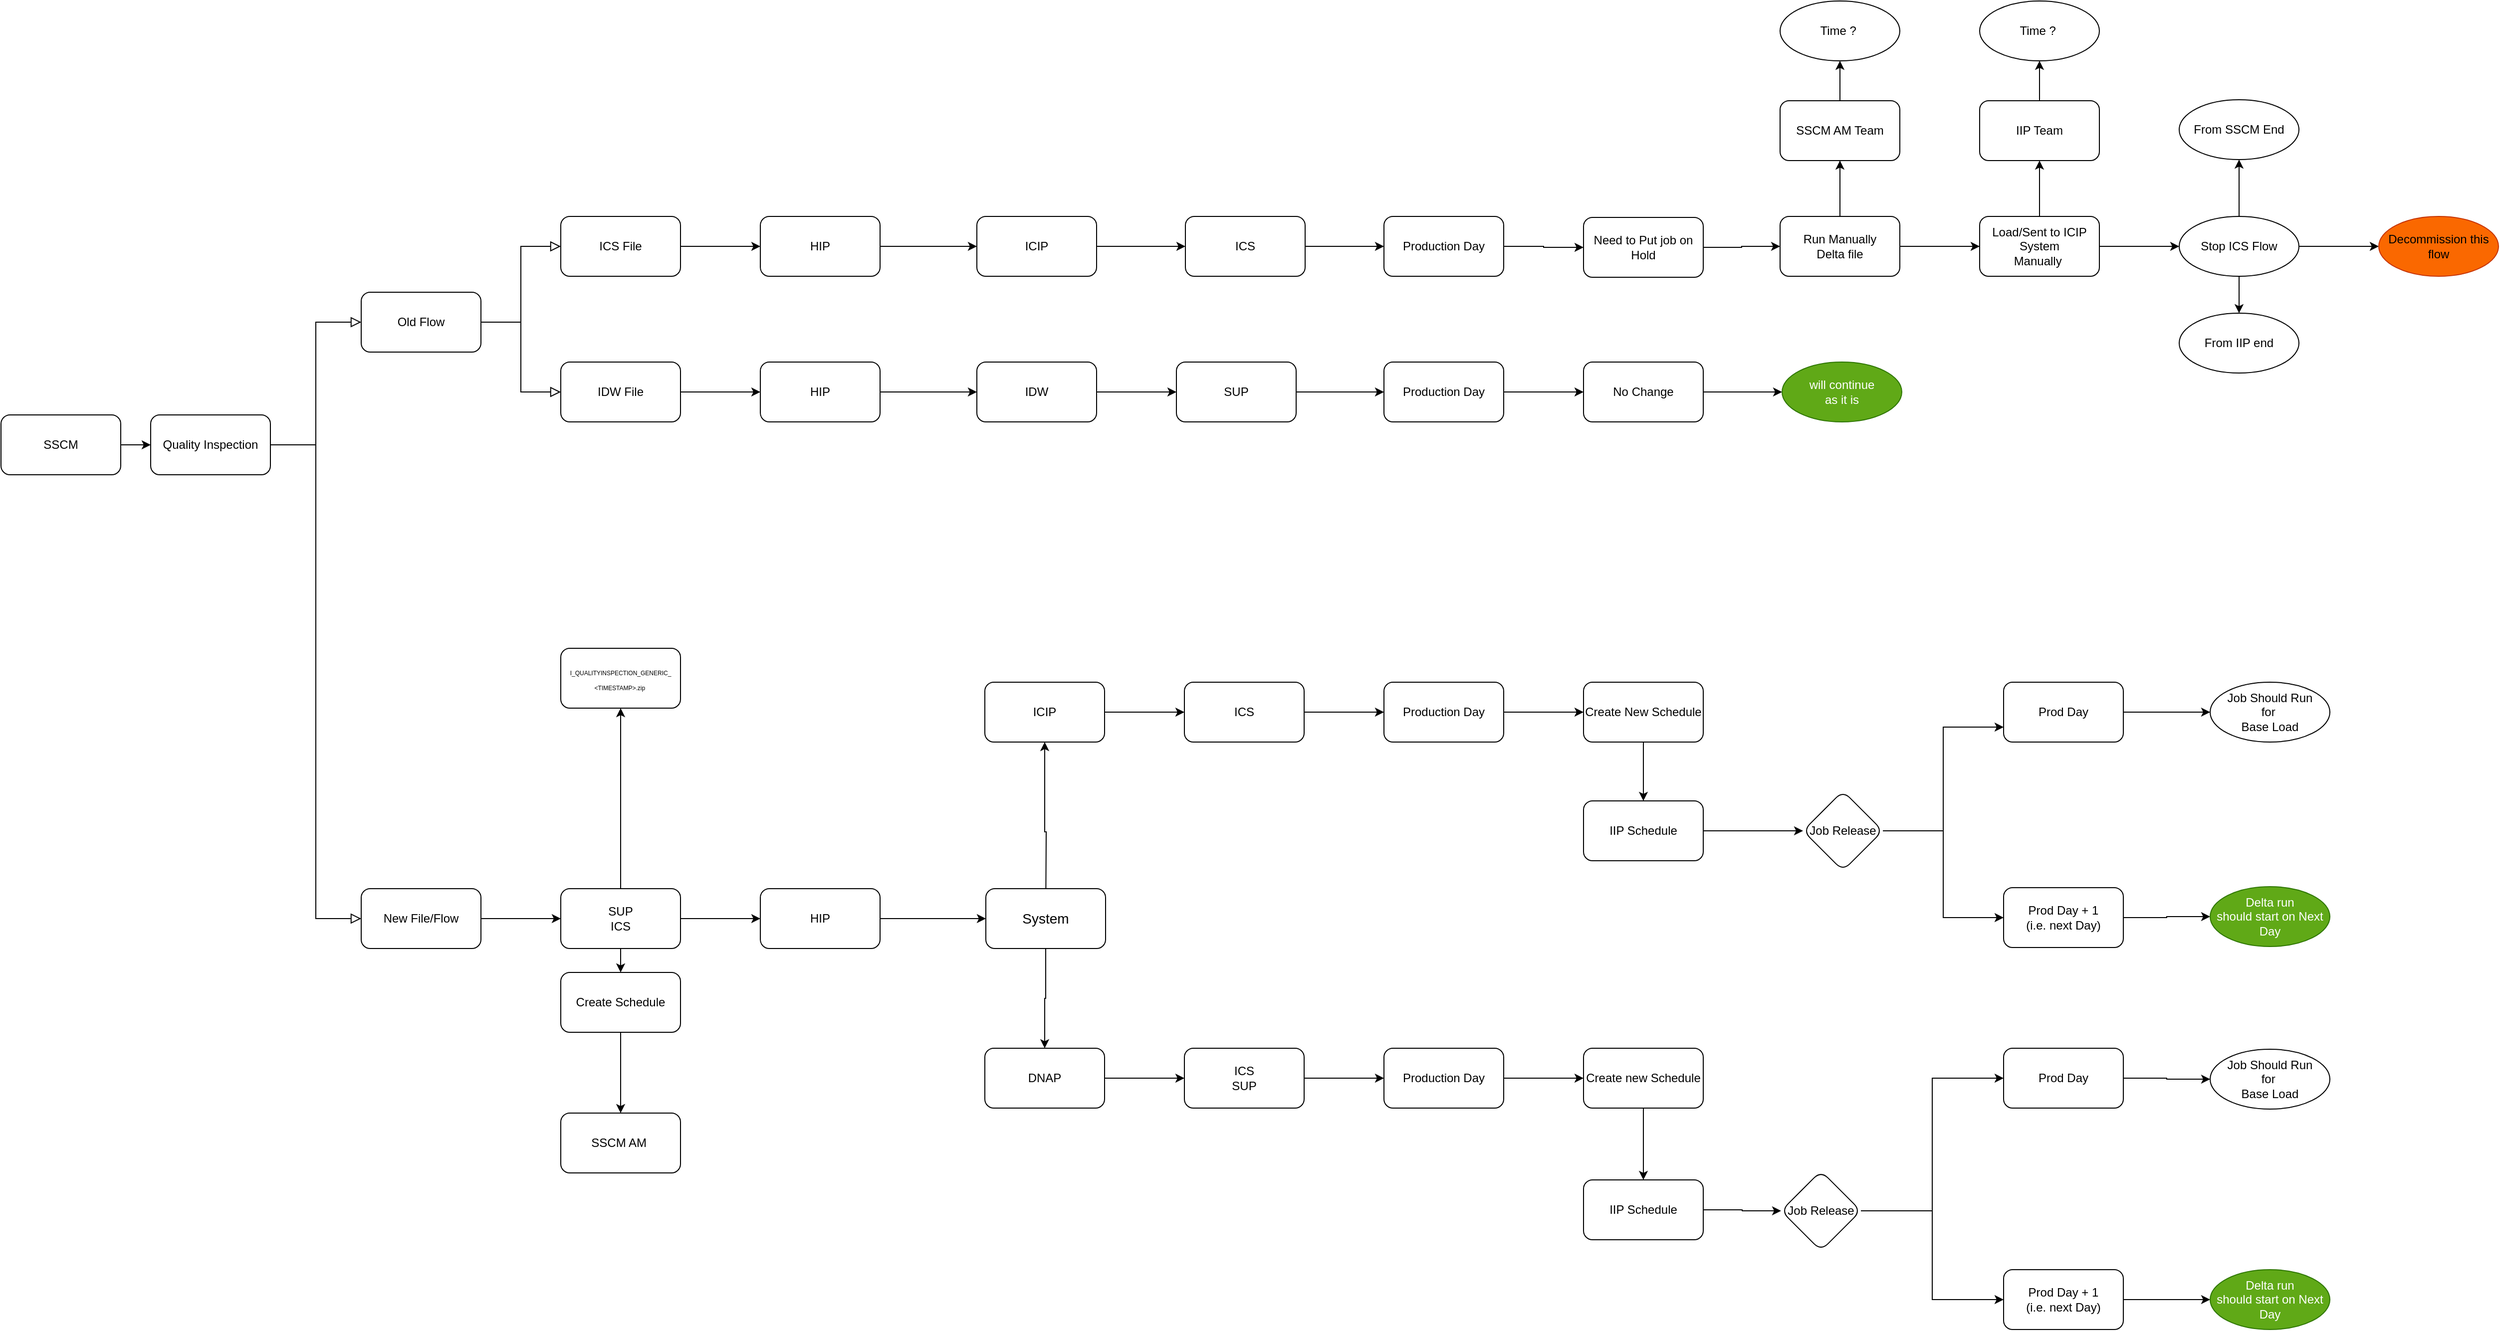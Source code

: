 <mxfile version="20.2.7" type="github">
  <diagram id="C5RBs43oDa-KdzZeNtuy" name="Quality_inspection">
    <mxGraphModel dx="1738" dy="1040" grid="1" gridSize="10" guides="1" tooltips="1" connect="1" arrows="1" fold="1" page="1" pageScale="1" pageWidth="3300" pageHeight="4681" math="0" shadow="0">
      <root>
        <mxCell id="WIyWlLk6GJQsqaUBKTNV-0" />
        <mxCell id="WIyWlLk6GJQsqaUBKTNV-1" parent="WIyWlLk6GJQsqaUBKTNV-0" />
        <mxCell id="WIyWlLk6GJQsqaUBKTNV-2" value="" style="rounded=0;html=1;jettySize=auto;orthogonalLoop=1;fontSize=11;endArrow=block;endFill=0;endSize=8;strokeWidth=1;shadow=0;labelBackgroundColor=none;edgeStyle=orthogonalEdgeStyle;entryX=0;entryY=0.5;entryDx=0;entryDy=0;exitX=1;exitY=0.5;exitDx=0;exitDy=0;" parent="WIyWlLk6GJQsqaUBKTNV-1" source="Ds7rXdiiASAdY5Jr4DOG-14" target="Ds7rXdiiASAdY5Jr4DOG-3" edge="1">
          <mxGeometry relative="1" as="geometry">
            <mxPoint x="586" y="447" as="sourcePoint" />
            <mxPoint x="626" y="372" as="targetPoint" />
          </mxGeometry>
        </mxCell>
        <mxCell id="WIyWlLk6GJQsqaUBKTNV-3" value="SSCM" style="rounded=1;whiteSpace=wrap;html=1;fontSize=12;glass=0;strokeWidth=1;shadow=0;" parent="WIyWlLk6GJQsqaUBKTNV-1" vertex="1">
          <mxGeometry x="286" y="525" width="120" height="60" as="geometry" />
        </mxCell>
        <mxCell id="Ds7rXdiiASAdY5Jr4DOG-0" value="" style="rounded=0;html=1;jettySize=auto;orthogonalLoop=1;fontSize=11;endArrow=block;endFill=0;endSize=8;strokeWidth=1;shadow=0;labelBackgroundColor=none;edgeStyle=orthogonalEdgeStyle;entryX=0;entryY=0.5;entryDx=0;entryDy=0;exitX=1;exitY=0.5;exitDx=0;exitDy=0;" parent="WIyWlLk6GJQsqaUBKTNV-1" source="Ds7rXdiiASAdY5Jr4DOG-8" target="Ds7rXdiiASAdY5Jr4DOG-14" edge="1">
          <mxGeometry relative="1" as="geometry">
            <mxPoint x="586" y="500" as="sourcePoint" />
            <mxPoint x="626" y="570" as="targetPoint" />
          </mxGeometry>
        </mxCell>
        <mxCell id="Ds7rXdiiASAdY5Jr4DOG-11" style="edgeStyle=orthogonalEdgeStyle;rounded=0;orthogonalLoop=1;jettySize=auto;html=1;exitX=1;exitY=0.5;exitDx=0;exitDy=0;entryX=0;entryY=0.5;entryDx=0;entryDy=0;" parent="WIyWlLk6GJQsqaUBKTNV-1" source="Ds7rXdiiASAdY5Jr4DOG-125" target="Ds7rXdiiASAdY5Jr4DOG-19" edge="1">
          <mxGeometry relative="1" as="geometry">
            <mxPoint x="1251" y="502" as="targetPoint" />
          </mxGeometry>
        </mxCell>
        <mxCell id="Ds7rXdiiASAdY5Jr4DOG-126" value="" style="edgeStyle=orthogonalEdgeStyle;rounded=0;orthogonalLoop=1;jettySize=auto;html=1;fontSize=6;" parent="WIyWlLk6GJQsqaUBKTNV-1" source="Ds7rXdiiASAdY5Jr4DOG-1" target="Ds7rXdiiASAdY5Jr4DOG-125" edge="1">
          <mxGeometry relative="1" as="geometry" />
        </mxCell>
        <mxCell id="Ds7rXdiiASAdY5Jr4DOG-1" value="IDW File" style="rounded=1;whiteSpace=wrap;html=1;" parent="WIyWlLk6GJQsqaUBKTNV-1" vertex="1">
          <mxGeometry x="847" y="472" width="120" height="60" as="geometry" />
        </mxCell>
        <mxCell id="Ds7rXdiiASAdY5Jr4DOG-124" value="" style="edgeStyle=orthogonalEdgeStyle;rounded=0;orthogonalLoop=1;jettySize=auto;html=1;fontSize=6;" parent="WIyWlLk6GJQsqaUBKTNV-1" source="Ds7rXdiiASAdY5Jr4DOG-3" target="Ds7rXdiiASAdY5Jr4DOG-123" edge="1">
          <mxGeometry relative="1" as="geometry" />
        </mxCell>
        <mxCell id="Ds7rXdiiASAdY5Jr4DOG-3" value="ICS File" style="rounded=1;whiteSpace=wrap;html=1;" parent="WIyWlLk6GJQsqaUBKTNV-1" vertex="1">
          <mxGeometry x="847" y="326" width="120" height="60" as="geometry" />
        </mxCell>
        <mxCell id="Ds7rXdiiASAdY5Jr4DOG-5" value="" style="rounded=0;html=1;jettySize=auto;orthogonalLoop=1;fontSize=11;endArrow=block;endFill=0;endSize=8;strokeWidth=1;shadow=0;labelBackgroundColor=none;edgeStyle=orthogonalEdgeStyle;entryX=0;entryY=0.5;entryDx=0;entryDy=0;exitX=1;exitY=0.5;exitDx=0;exitDy=0;" parent="WIyWlLk6GJQsqaUBKTNV-1" source="Ds7rXdiiASAdY5Jr4DOG-8" target="Ds7rXdiiASAdY5Jr4DOG-6" edge="1">
          <mxGeometry relative="1" as="geometry">
            <mxPoint x="586" y="500" as="sourcePoint" />
            <mxPoint x="634" y="710" as="targetPoint" />
          </mxGeometry>
        </mxCell>
        <mxCell id="Ds7rXdiiASAdY5Jr4DOG-57" value="" style="edgeStyle=orthogonalEdgeStyle;rounded=0;orthogonalLoop=1;jettySize=auto;html=1;exitX=0.5;exitY=0;exitDx=0;exitDy=0;" parent="WIyWlLk6GJQsqaUBKTNV-1" source="Ds7rXdiiASAdY5Jr4DOG-58" target="Ds7rXdiiASAdY5Jr4DOG-56" edge="1">
          <mxGeometry relative="1" as="geometry" />
        </mxCell>
        <mxCell id="Ds7rXdiiASAdY5Jr4DOG-59" value="" style="edgeStyle=orthogonalEdgeStyle;rounded=0;orthogonalLoop=1;jettySize=auto;html=1;fontSize=6;" parent="WIyWlLk6GJQsqaUBKTNV-1" source="Ds7rXdiiASAdY5Jr4DOG-6" target="Ds7rXdiiASAdY5Jr4DOG-58" edge="1">
          <mxGeometry relative="1" as="geometry" />
        </mxCell>
        <mxCell id="Ds7rXdiiASAdY5Jr4DOG-6" value="New File/Flow" style="rounded=1;whiteSpace=wrap;html=1;" parent="WIyWlLk6GJQsqaUBKTNV-1" vertex="1">
          <mxGeometry x="647" y="1000" width="120" height="60" as="geometry" />
        </mxCell>
        <mxCell id="Ds7rXdiiASAdY5Jr4DOG-8" value="Quality Inspection" style="rounded=1;whiteSpace=wrap;html=1;fontSize=12;glass=0;strokeWidth=1;shadow=0;" parent="WIyWlLk6GJQsqaUBKTNV-1" vertex="1">
          <mxGeometry x="436" y="525" width="120" height="60" as="geometry" />
        </mxCell>
        <mxCell id="Ds7rXdiiASAdY5Jr4DOG-12" value="" style="endArrow=classic;html=1;rounded=0;exitX=1;exitY=0.5;exitDx=0;exitDy=0;entryX=0;entryY=0.5;entryDx=0;entryDy=0;" parent="WIyWlLk6GJQsqaUBKTNV-1" source="Ds7rXdiiASAdY5Jr4DOG-123" target="Ds7rXdiiASAdY5Jr4DOG-16" edge="1">
          <mxGeometry width="50" height="50" relative="1" as="geometry">
            <mxPoint x="1194" y="450" as="sourcePoint" />
            <mxPoint x="1254" y="356" as="targetPoint" />
          </mxGeometry>
        </mxCell>
        <mxCell id="Ds7rXdiiASAdY5Jr4DOG-13" value="" style="endArrow=classic;html=1;rounded=0;exitX=1;exitY=0.5;exitDx=0;exitDy=0;entryX=0;entryY=0.5;entryDx=0;entryDy=0;" parent="WIyWlLk6GJQsqaUBKTNV-1" source="WIyWlLk6GJQsqaUBKTNV-3" target="Ds7rXdiiASAdY5Jr4DOG-8" edge="1">
          <mxGeometry width="50" height="50" relative="1" as="geometry">
            <mxPoint x="406" y="579" as="sourcePoint" />
            <mxPoint x="836" y="453" as="targetPoint" />
          </mxGeometry>
        </mxCell>
        <mxCell id="Ds7rXdiiASAdY5Jr4DOG-14" value="Old Flow" style="rounded=1;whiteSpace=wrap;html=1;" parent="WIyWlLk6GJQsqaUBKTNV-1" vertex="1">
          <mxGeometry x="647" y="402" width="120" height="60" as="geometry" />
        </mxCell>
        <mxCell id="Ds7rXdiiASAdY5Jr4DOG-15" value="" style="rounded=0;html=1;jettySize=auto;orthogonalLoop=1;fontSize=11;endArrow=block;endFill=0;endSize=8;strokeWidth=1;shadow=0;labelBackgroundColor=none;edgeStyle=orthogonalEdgeStyle;entryX=0;entryY=0.5;entryDx=0;entryDy=0;exitX=1;exitY=0.5;exitDx=0;exitDy=0;" parent="WIyWlLk6GJQsqaUBKTNV-1" source="Ds7rXdiiASAdY5Jr4DOG-14" target="Ds7rXdiiASAdY5Jr4DOG-1" edge="1">
          <mxGeometry relative="1" as="geometry">
            <mxPoint x="746" y="442" as="sourcePoint" />
            <mxPoint x="827" y="392" as="targetPoint" />
          </mxGeometry>
        </mxCell>
        <mxCell id="Ds7rXdiiASAdY5Jr4DOG-23" style="edgeStyle=orthogonalEdgeStyle;rounded=0;orthogonalLoop=1;jettySize=auto;html=1;exitX=1;exitY=0.5;exitDx=0;exitDy=0;entryX=0;entryY=0.5;entryDx=0;entryDy=0;" parent="WIyWlLk6GJQsqaUBKTNV-1" source="Ds7rXdiiASAdY5Jr4DOG-16" target="Ds7rXdiiASAdY5Jr4DOG-20" edge="1">
          <mxGeometry relative="1" as="geometry" />
        </mxCell>
        <mxCell id="Ds7rXdiiASAdY5Jr4DOG-16" value="ICIP" style="rounded=1;whiteSpace=wrap;html=1;" parent="WIyWlLk6GJQsqaUBKTNV-1" vertex="1">
          <mxGeometry x="1264" y="326" width="120" height="60" as="geometry" />
        </mxCell>
        <mxCell id="Ds7rXdiiASAdY5Jr4DOG-49" value="" style="edgeStyle=orthogonalEdgeStyle;rounded=0;orthogonalLoop=1;jettySize=auto;html=1;" parent="WIyWlLk6GJQsqaUBKTNV-1" source="Ds7rXdiiASAdY5Jr4DOG-19" target="Ds7rXdiiASAdY5Jr4DOG-48" edge="1">
          <mxGeometry relative="1" as="geometry" />
        </mxCell>
        <mxCell id="Ds7rXdiiASAdY5Jr4DOG-19" value="IDW" style="rounded=1;whiteSpace=wrap;html=1;" parent="WIyWlLk6GJQsqaUBKTNV-1" vertex="1">
          <mxGeometry x="1264" y="472" width="120" height="60" as="geometry" />
        </mxCell>
        <mxCell id="Ds7rXdiiASAdY5Jr4DOG-24" style="edgeStyle=orthogonalEdgeStyle;rounded=0;orthogonalLoop=1;jettySize=auto;html=1;exitX=1;exitY=0.5;exitDx=0;exitDy=0;" parent="WIyWlLk6GJQsqaUBKTNV-1" source="Ds7rXdiiASAdY5Jr4DOG-90" target="Ds7rXdiiASAdY5Jr4DOG-26" edge="1">
          <mxGeometry relative="1" as="geometry">
            <mxPoint x="1672" y="355" as="targetPoint" />
          </mxGeometry>
        </mxCell>
        <mxCell id="Ds7rXdiiASAdY5Jr4DOG-89" value="" style="edgeStyle=orthogonalEdgeStyle;rounded=0;orthogonalLoop=1;jettySize=auto;html=1;fontSize=6;" parent="WIyWlLk6GJQsqaUBKTNV-1" source="Ds7rXdiiASAdY5Jr4DOG-20" target="Ds7rXdiiASAdY5Jr4DOG-88" edge="1">
          <mxGeometry relative="1" as="geometry" />
        </mxCell>
        <mxCell id="Ds7rXdiiASAdY5Jr4DOG-20" value="ICS" style="rounded=1;whiteSpace=wrap;html=1;" parent="WIyWlLk6GJQsqaUBKTNV-1" vertex="1">
          <mxGeometry x="1473" y="326" width="120" height="60" as="geometry" />
        </mxCell>
        <mxCell id="Ds7rXdiiASAdY5Jr4DOG-28" style="edgeStyle=orthogonalEdgeStyle;rounded=0;orthogonalLoop=1;jettySize=auto;html=1;" parent="WIyWlLk6GJQsqaUBKTNV-1" source="Ds7rXdiiASAdY5Jr4DOG-26" edge="1">
          <mxGeometry relative="1" as="geometry">
            <mxPoint x="2129" y="260" as="targetPoint" />
          </mxGeometry>
        </mxCell>
        <mxCell id="Ds7rXdiiASAdY5Jr4DOG-32" value="" style="edgeStyle=orthogonalEdgeStyle;rounded=0;orthogonalLoop=1;jettySize=auto;html=1;" parent="WIyWlLk6GJQsqaUBKTNV-1" source="Ds7rXdiiASAdY5Jr4DOG-26" target="Ds7rXdiiASAdY5Jr4DOG-31" edge="1">
          <mxGeometry relative="1" as="geometry" />
        </mxCell>
        <mxCell id="Ds7rXdiiASAdY5Jr4DOG-34" value="" style="edgeStyle=orthogonalEdgeStyle;rounded=0;orthogonalLoop=1;jettySize=auto;html=1;" parent="WIyWlLk6GJQsqaUBKTNV-1" source="Ds7rXdiiASAdY5Jr4DOG-26" target="Ds7rXdiiASAdY5Jr4DOG-33" edge="1">
          <mxGeometry relative="1" as="geometry" />
        </mxCell>
        <mxCell id="Ds7rXdiiASAdY5Jr4DOG-26" value="Run Manually&lt;br&gt;Delta file" style="rounded=1;whiteSpace=wrap;html=1;" parent="WIyWlLk6GJQsqaUBKTNV-1" vertex="1">
          <mxGeometry x="2069" y="326" width="120" height="60" as="geometry" />
        </mxCell>
        <mxCell id="Ds7rXdiiASAdY5Jr4DOG-27" value="" style="endArrow=classic;html=1;rounded=0;exitX=1;exitY=0.5;exitDx=0;exitDy=0;" parent="WIyWlLk6GJQsqaUBKTNV-1" source="Ds7rXdiiASAdY5Jr4DOG-26" edge="1">
          <mxGeometry width="50" height="50" relative="1" as="geometry">
            <mxPoint x="2208" y="520" as="sourcePoint" />
            <mxPoint x="2288" y="356" as="targetPoint" />
          </mxGeometry>
        </mxCell>
        <mxCell id="Ds7rXdiiASAdY5Jr4DOG-55" value="" style="edgeStyle=orthogonalEdgeStyle;rounded=0;orthogonalLoop=1;jettySize=auto;html=1;" parent="WIyWlLk6GJQsqaUBKTNV-1" source="Ds7rXdiiASAdY5Jr4DOG-31" target="Ds7rXdiiASAdY5Jr4DOG-54" edge="1">
          <mxGeometry relative="1" as="geometry" />
        </mxCell>
        <mxCell id="Ds7rXdiiASAdY5Jr4DOG-31" value="SSCM AM Team" style="whiteSpace=wrap;html=1;rounded=1;" parent="WIyWlLk6GJQsqaUBKTNV-1" vertex="1">
          <mxGeometry x="2069" y="210" width="120" height="60" as="geometry" />
        </mxCell>
        <mxCell id="Ds7rXdiiASAdY5Jr4DOG-38" value="" style="edgeStyle=orthogonalEdgeStyle;rounded=0;orthogonalLoop=1;jettySize=auto;html=1;" parent="WIyWlLk6GJQsqaUBKTNV-1" source="Ds7rXdiiASAdY5Jr4DOG-33" target="Ds7rXdiiASAdY5Jr4DOG-37" edge="1">
          <mxGeometry relative="1" as="geometry" />
        </mxCell>
        <mxCell id="Ds7rXdiiASAdY5Jr4DOG-41" value="" style="edgeStyle=orthogonalEdgeStyle;rounded=0;orthogonalLoop=1;jettySize=auto;html=1;" parent="WIyWlLk6GJQsqaUBKTNV-1" source="Ds7rXdiiASAdY5Jr4DOG-33" target="Ds7rXdiiASAdY5Jr4DOG-40" edge="1">
          <mxGeometry relative="1" as="geometry" />
        </mxCell>
        <mxCell id="Ds7rXdiiASAdY5Jr4DOG-33" value="Load/Sent to ICIP System&lt;br&gt;Manually&amp;nbsp;" style="whiteSpace=wrap;html=1;rounded=1;" parent="WIyWlLk6GJQsqaUBKTNV-1" vertex="1">
          <mxGeometry x="2269" y="326" width="120" height="60" as="geometry" />
        </mxCell>
        <mxCell id="Ds7rXdiiASAdY5Jr4DOG-53" value="" style="edgeStyle=orthogonalEdgeStyle;rounded=0;orthogonalLoop=1;jettySize=auto;html=1;" parent="WIyWlLk6GJQsqaUBKTNV-1" source="Ds7rXdiiASAdY5Jr4DOG-37" target="Ds7rXdiiASAdY5Jr4DOG-52" edge="1">
          <mxGeometry relative="1" as="geometry" />
        </mxCell>
        <mxCell id="Ds7rXdiiASAdY5Jr4DOG-37" value="IIP Team" style="whiteSpace=wrap;html=1;rounded=1;" parent="WIyWlLk6GJQsqaUBKTNV-1" vertex="1">
          <mxGeometry x="2269" y="210" width="120" height="60" as="geometry" />
        </mxCell>
        <mxCell id="Ds7rXdiiASAdY5Jr4DOG-43" value="" style="edgeStyle=orthogonalEdgeStyle;rounded=0;orthogonalLoop=1;jettySize=auto;html=1;" parent="WIyWlLk6GJQsqaUBKTNV-1" source="Ds7rXdiiASAdY5Jr4DOG-40" target="Ds7rXdiiASAdY5Jr4DOG-42" edge="1">
          <mxGeometry relative="1" as="geometry" />
        </mxCell>
        <mxCell id="Ds7rXdiiASAdY5Jr4DOG-45" value="" style="edgeStyle=orthogonalEdgeStyle;rounded=0;orthogonalLoop=1;jettySize=auto;html=1;" parent="WIyWlLk6GJQsqaUBKTNV-1" source="Ds7rXdiiASAdY5Jr4DOG-40" target="Ds7rXdiiASAdY5Jr4DOG-44" edge="1">
          <mxGeometry relative="1" as="geometry" />
        </mxCell>
        <mxCell id="Ds7rXdiiASAdY5Jr4DOG-47" value="" style="edgeStyle=orthogonalEdgeStyle;rounded=0;orthogonalLoop=1;jettySize=auto;html=1;" parent="WIyWlLk6GJQsqaUBKTNV-1" source="Ds7rXdiiASAdY5Jr4DOG-40" target="Ds7rXdiiASAdY5Jr4DOG-46" edge="1">
          <mxGeometry relative="1" as="geometry" />
        </mxCell>
        <mxCell id="Ds7rXdiiASAdY5Jr4DOG-40" value="Stop ICS Flow" style="ellipse;whiteSpace=wrap;html=1;rounded=1;" parent="WIyWlLk6GJQsqaUBKTNV-1" vertex="1">
          <mxGeometry x="2469" y="326" width="120" height="60" as="geometry" />
        </mxCell>
        <mxCell id="Ds7rXdiiASAdY5Jr4DOG-42" value="From IIP end" style="ellipse;whiteSpace=wrap;html=1;rounded=1;" parent="WIyWlLk6GJQsqaUBKTNV-1" vertex="1">
          <mxGeometry x="2469" y="423" width="120" height="60" as="geometry" />
        </mxCell>
        <mxCell id="Ds7rXdiiASAdY5Jr4DOG-44" value="From SSCM End" style="ellipse;whiteSpace=wrap;html=1;rounded=1;" parent="WIyWlLk6GJQsqaUBKTNV-1" vertex="1">
          <mxGeometry x="2469" y="209" width="120" height="60" as="geometry" />
        </mxCell>
        <mxCell id="Ds7rXdiiASAdY5Jr4DOG-46" value="Decommission this flow" style="ellipse;whiteSpace=wrap;html=1;rounded=1;fillColor=#fa6800;fontColor=#000000;strokeColor=#C73500;" parent="WIyWlLk6GJQsqaUBKTNV-1" vertex="1">
          <mxGeometry x="2669" y="326" width="120" height="60" as="geometry" />
        </mxCell>
        <mxCell id="Ds7rXdiiASAdY5Jr4DOG-51" value="" style="edgeStyle=orthogonalEdgeStyle;rounded=0;orthogonalLoop=1;jettySize=auto;html=1;exitX=1;exitY=0.5;exitDx=0;exitDy=0;" parent="WIyWlLk6GJQsqaUBKTNV-1" source="Ds7rXdiiASAdY5Jr4DOG-96" target="Ds7rXdiiASAdY5Jr4DOG-50" edge="1">
          <mxGeometry relative="1" as="geometry" />
        </mxCell>
        <mxCell id="Ds7rXdiiASAdY5Jr4DOG-95" value="" style="edgeStyle=orthogonalEdgeStyle;rounded=0;orthogonalLoop=1;jettySize=auto;html=1;fontSize=6;" parent="WIyWlLk6GJQsqaUBKTNV-1" source="Ds7rXdiiASAdY5Jr4DOG-48" target="Ds7rXdiiASAdY5Jr4DOG-94" edge="1">
          <mxGeometry relative="1" as="geometry" />
        </mxCell>
        <mxCell id="Ds7rXdiiASAdY5Jr4DOG-48" value="SUP" style="whiteSpace=wrap;html=1;rounded=1;" parent="WIyWlLk6GJQsqaUBKTNV-1" vertex="1">
          <mxGeometry x="1464" y="472" width="120" height="60" as="geometry" />
        </mxCell>
        <mxCell id="Ds7rXdiiASAdY5Jr4DOG-50" value="will continue &lt;br&gt;as it is" style="ellipse;whiteSpace=wrap;html=1;rounded=1;fillColor=#60a917;fontColor=#ffffff;strokeColor=#2D7600;" parent="WIyWlLk6GJQsqaUBKTNV-1" vertex="1">
          <mxGeometry x="2071" y="472" width="120" height="60" as="geometry" />
        </mxCell>
        <mxCell id="Ds7rXdiiASAdY5Jr4DOG-52" value="Time ?&amp;nbsp;" style="ellipse;whiteSpace=wrap;html=1;rounded=1;" parent="WIyWlLk6GJQsqaUBKTNV-1" vertex="1">
          <mxGeometry x="2269" y="110" width="120" height="60" as="geometry" />
        </mxCell>
        <mxCell id="Ds7rXdiiASAdY5Jr4DOG-54" value="Time ?&amp;nbsp;" style="ellipse;whiteSpace=wrap;html=1;rounded=1;" parent="WIyWlLk6GJQsqaUBKTNV-1" vertex="1">
          <mxGeometry x="2069" y="110" width="120" height="60" as="geometry" />
        </mxCell>
        <mxCell id="Ds7rXdiiASAdY5Jr4DOG-56" value="&lt;span&gt;&lt;font style=&quot;font-size: 6px;&quot;&gt;I_QUALITYINSPECTION_GENERIC_&lt;br&gt;&amp;lt;TIMESTAMP&amp;gt;.zip&amp;nbsp;&lt;/font&gt;&lt;/span&gt;" style="whiteSpace=wrap;html=1;rounded=1;" parent="WIyWlLk6GJQsqaUBKTNV-1" vertex="1">
          <mxGeometry x="847" y="759" width="120" height="60" as="geometry" />
        </mxCell>
        <mxCell id="Ds7rXdiiASAdY5Jr4DOG-63" value="" style="edgeStyle=orthogonalEdgeStyle;rounded=0;orthogonalLoop=1;jettySize=auto;html=1;fontSize=6;exitX=1;exitY=0.5;exitDx=0;exitDy=0;entryX=0;entryY=0.5;entryDx=0;entryDy=0;" parent="WIyWlLk6GJQsqaUBKTNV-1" source="Ds7rXdiiASAdY5Jr4DOG-127" target="Ds7rXdiiASAdY5Jr4DOG-129" edge="1">
          <mxGeometry relative="1" as="geometry">
            <mxPoint x="1293.067" y="1031.067" as="targetPoint" />
          </mxGeometry>
        </mxCell>
        <mxCell id="Ds7rXdiiASAdY5Jr4DOG-128" value="" style="edgeStyle=orthogonalEdgeStyle;rounded=0;orthogonalLoop=1;jettySize=auto;html=1;fontSize=6;" parent="WIyWlLk6GJQsqaUBKTNV-1" source="Ds7rXdiiASAdY5Jr4DOG-58" target="Ds7rXdiiASAdY5Jr4DOG-127" edge="1">
          <mxGeometry relative="1" as="geometry" />
        </mxCell>
        <mxCell id="CM296S6hJZvwlvlU79p7-1" value="" style="edgeStyle=orthogonalEdgeStyle;rounded=0;orthogonalLoop=1;jettySize=auto;html=1;" edge="1" parent="WIyWlLk6GJQsqaUBKTNV-1" source="Ds7rXdiiASAdY5Jr4DOG-58" target="CM296S6hJZvwlvlU79p7-0">
          <mxGeometry relative="1" as="geometry" />
        </mxCell>
        <mxCell id="Ds7rXdiiASAdY5Jr4DOG-58" value="SUP&lt;br&gt;ICS" style="whiteSpace=wrap;html=1;rounded=1;" parent="WIyWlLk6GJQsqaUBKTNV-1" vertex="1">
          <mxGeometry x="847" y="1000" width="120" height="60" as="geometry" />
        </mxCell>
        <mxCell id="Ds7rXdiiASAdY5Jr4DOG-65" value="" style="edgeStyle=orthogonalEdgeStyle;rounded=0;orthogonalLoop=1;jettySize=auto;html=1;fontSize=6;exitX=0.5;exitY=0;exitDx=0;exitDy=0;" parent="WIyWlLk6GJQsqaUBKTNV-1" target="Ds7rXdiiASAdY5Jr4DOG-64" edge="1">
          <mxGeometry relative="1" as="geometry">
            <mxPoint x="1333" y="1033" as="sourcePoint" />
          </mxGeometry>
        </mxCell>
        <mxCell id="Ds7rXdiiASAdY5Jr4DOG-67" value="" style="edgeStyle=orthogonalEdgeStyle;rounded=0;orthogonalLoop=1;jettySize=auto;html=1;fontSize=6;exitX=0.5;exitY=1;exitDx=0;exitDy=0;" parent="WIyWlLk6GJQsqaUBKTNV-1" source="Ds7rXdiiASAdY5Jr4DOG-129" target="Ds7rXdiiASAdY5Jr4DOG-66" edge="1">
          <mxGeometry relative="1" as="geometry">
            <mxPoint x="1333.067" y="1070.933" as="sourcePoint" />
          </mxGeometry>
        </mxCell>
        <mxCell id="Ds7rXdiiASAdY5Jr4DOG-71" value="" style="edgeStyle=orthogonalEdgeStyle;rounded=0;orthogonalLoop=1;jettySize=auto;html=1;fontSize=6;" parent="WIyWlLk6GJQsqaUBKTNV-1" source="Ds7rXdiiASAdY5Jr4DOG-64" target="Ds7rXdiiASAdY5Jr4DOG-70" edge="1">
          <mxGeometry relative="1" as="geometry" />
        </mxCell>
        <mxCell id="Ds7rXdiiASAdY5Jr4DOG-64" value="ICIP" style="whiteSpace=wrap;html=1;rounded=1;" parent="WIyWlLk6GJQsqaUBKTNV-1" vertex="1">
          <mxGeometry x="1272" y="793" width="120" height="60" as="geometry" />
        </mxCell>
        <mxCell id="Ds7rXdiiASAdY5Jr4DOG-69" value="" style="edgeStyle=orthogonalEdgeStyle;rounded=0;orthogonalLoop=1;jettySize=auto;html=1;fontSize=6;" parent="WIyWlLk6GJQsqaUBKTNV-1" source="Ds7rXdiiASAdY5Jr4DOG-66" target="Ds7rXdiiASAdY5Jr4DOG-68" edge="1">
          <mxGeometry relative="1" as="geometry" />
        </mxCell>
        <mxCell id="Ds7rXdiiASAdY5Jr4DOG-66" value="DNAP" style="whiteSpace=wrap;html=1;rounded=1;" parent="WIyWlLk6GJQsqaUBKTNV-1" vertex="1">
          <mxGeometry x="1272" y="1160" width="120" height="60" as="geometry" />
        </mxCell>
        <mxCell id="Ds7rXdiiASAdY5Jr4DOG-73" value="" style="edgeStyle=orthogonalEdgeStyle;rounded=0;orthogonalLoop=1;jettySize=auto;html=1;fontSize=6;" parent="WIyWlLk6GJQsqaUBKTNV-1" source="Ds7rXdiiASAdY5Jr4DOG-68" target="Ds7rXdiiASAdY5Jr4DOG-72" edge="1">
          <mxGeometry relative="1" as="geometry" />
        </mxCell>
        <mxCell id="Ds7rXdiiASAdY5Jr4DOG-68" value="ICS&lt;br&gt;SUP" style="whiteSpace=wrap;html=1;rounded=1;" parent="WIyWlLk6GJQsqaUBKTNV-1" vertex="1">
          <mxGeometry x="1472" y="1160" width="120" height="60" as="geometry" />
        </mxCell>
        <mxCell id="Ds7rXdiiASAdY5Jr4DOG-75" value="" style="edgeStyle=orthogonalEdgeStyle;rounded=0;orthogonalLoop=1;jettySize=auto;html=1;fontSize=6;" parent="WIyWlLk6GJQsqaUBKTNV-1" source="Ds7rXdiiASAdY5Jr4DOG-70" target="Ds7rXdiiASAdY5Jr4DOG-74" edge="1">
          <mxGeometry relative="1" as="geometry" />
        </mxCell>
        <mxCell id="Ds7rXdiiASAdY5Jr4DOG-70" value="ICS" style="whiteSpace=wrap;html=1;rounded=1;" parent="WIyWlLk6GJQsqaUBKTNV-1" vertex="1">
          <mxGeometry x="1472" y="793" width="120" height="60" as="geometry" />
        </mxCell>
        <mxCell id="CM296S6hJZvwlvlU79p7-7" value="" style="edgeStyle=orthogonalEdgeStyle;rounded=0;orthogonalLoop=1;jettySize=auto;html=1;" edge="1" parent="WIyWlLk6GJQsqaUBKTNV-1" source="Ds7rXdiiASAdY5Jr4DOG-72" target="CM296S6hJZvwlvlU79p7-6">
          <mxGeometry relative="1" as="geometry" />
        </mxCell>
        <mxCell id="Ds7rXdiiASAdY5Jr4DOG-72" value="Production Day" style="whiteSpace=wrap;html=1;rounded=1;" parent="WIyWlLk6GJQsqaUBKTNV-1" vertex="1">
          <mxGeometry x="1672" y="1160" width="120" height="60" as="geometry" />
        </mxCell>
        <mxCell id="Ds7rXdiiASAdY5Jr4DOG-77" value="" style="edgeStyle=orthogonalEdgeStyle;rounded=0;orthogonalLoop=1;jettySize=auto;html=1;fontSize=6;" parent="WIyWlLk6GJQsqaUBKTNV-1" source="Ds7rXdiiASAdY5Jr4DOG-74" target="Ds7rXdiiASAdY5Jr4DOG-76" edge="1">
          <mxGeometry relative="1" as="geometry" />
        </mxCell>
        <mxCell id="Ds7rXdiiASAdY5Jr4DOG-74" value="Production Day" style="whiteSpace=wrap;html=1;rounded=1;" parent="WIyWlLk6GJQsqaUBKTNV-1" vertex="1">
          <mxGeometry x="1672" y="793" width="120" height="60" as="geometry" />
        </mxCell>
        <mxCell id="Ds7rXdiiASAdY5Jr4DOG-83" value="" style="edgeStyle=orthogonalEdgeStyle;rounded=0;orthogonalLoop=1;jettySize=auto;html=1;fontSize=6;" parent="WIyWlLk6GJQsqaUBKTNV-1" source="Ds7rXdiiASAdY5Jr4DOG-76" target="Ds7rXdiiASAdY5Jr4DOG-82" edge="1">
          <mxGeometry relative="1" as="geometry" />
        </mxCell>
        <mxCell id="Ds7rXdiiASAdY5Jr4DOG-76" value="Create New Schedule" style="whiteSpace=wrap;html=1;rounded=1;" parent="WIyWlLk6GJQsqaUBKTNV-1" vertex="1">
          <mxGeometry x="1872" y="793" width="120" height="60" as="geometry" />
        </mxCell>
        <mxCell id="Ds7rXdiiASAdY5Jr4DOG-113" value="" style="edgeStyle=orthogonalEdgeStyle;rounded=0;orthogonalLoop=1;jettySize=auto;html=1;fontSize=6;entryX=0;entryY=0.5;entryDx=0;entryDy=0;" parent="WIyWlLk6GJQsqaUBKTNV-1" source="Ds7rXdiiASAdY5Jr4DOG-78" target="Ds7rXdiiASAdY5Jr4DOG-116" edge="1">
          <mxGeometry relative="1" as="geometry">
            <mxPoint x="2072" y="1322" as="targetPoint" />
          </mxGeometry>
        </mxCell>
        <mxCell id="Ds7rXdiiASAdY5Jr4DOG-78" value="IIP Schedule" style="whiteSpace=wrap;html=1;rounded=1;" parent="WIyWlLk6GJQsqaUBKTNV-1" vertex="1">
          <mxGeometry x="1872" y="1292" width="120" height="60" as="geometry" />
        </mxCell>
        <mxCell id="Ds7rXdiiASAdY5Jr4DOG-99" value="" style="edgeStyle=orthogonalEdgeStyle;rounded=0;orthogonalLoop=1;jettySize=auto;html=1;fontSize=6;" parent="WIyWlLk6GJQsqaUBKTNV-1" source="Ds7rXdiiASAdY5Jr4DOG-82" target="Ds7rXdiiASAdY5Jr4DOG-98" edge="1">
          <mxGeometry relative="1" as="geometry" />
        </mxCell>
        <mxCell id="Ds7rXdiiASAdY5Jr4DOG-82" value="IIP Schedule" style="whiteSpace=wrap;html=1;rounded=1;" parent="WIyWlLk6GJQsqaUBKTNV-1" vertex="1">
          <mxGeometry x="1872" y="912" width="120" height="60" as="geometry" />
        </mxCell>
        <mxCell id="Ds7rXdiiASAdY5Jr4DOG-91" value="" style="edgeStyle=orthogonalEdgeStyle;rounded=0;orthogonalLoop=1;jettySize=auto;html=1;fontSize=6;" parent="WIyWlLk6GJQsqaUBKTNV-1" source="Ds7rXdiiASAdY5Jr4DOG-88" target="Ds7rXdiiASAdY5Jr4DOG-90" edge="1">
          <mxGeometry relative="1" as="geometry" />
        </mxCell>
        <mxCell id="Ds7rXdiiASAdY5Jr4DOG-88" value="Production Day" style="whiteSpace=wrap;html=1;rounded=1;" parent="WIyWlLk6GJQsqaUBKTNV-1" vertex="1">
          <mxGeometry x="1672" y="326" width="120" height="60" as="geometry" />
        </mxCell>
        <mxCell id="Ds7rXdiiASAdY5Jr4DOG-90" value="Need to Put job on Hold" style="whiteSpace=wrap;html=1;rounded=1;" parent="WIyWlLk6GJQsqaUBKTNV-1" vertex="1">
          <mxGeometry x="1872" y="327" width="120" height="60" as="geometry" />
        </mxCell>
        <mxCell id="Ds7rXdiiASAdY5Jr4DOG-97" value="" style="edgeStyle=orthogonalEdgeStyle;rounded=0;orthogonalLoop=1;jettySize=auto;html=1;fontSize=6;" parent="WIyWlLk6GJQsqaUBKTNV-1" source="Ds7rXdiiASAdY5Jr4DOG-94" target="Ds7rXdiiASAdY5Jr4DOG-96" edge="1">
          <mxGeometry relative="1" as="geometry" />
        </mxCell>
        <mxCell id="Ds7rXdiiASAdY5Jr4DOG-94" value="Production Day" style="whiteSpace=wrap;html=1;rounded=1;" parent="WIyWlLk6GJQsqaUBKTNV-1" vertex="1">
          <mxGeometry x="1672" y="472" width="120" height="60" as="geometry" />
        </mxCell>
        <mxCell id="Ds7rXdiiASAdY5Jr4DOG-96" value="No Change" style="whiteSpace=wrap;html=1;rounded=1;" parent="WIyWlLk6GJQsqaUBKTNV-1" vertex="1">
          <mxGeometry x="1872" y="472" width="120" height="60" as="geometry" />
        </mxCell>
        <mxCell id="Ds7rXdiiASAdY5Jr4DOG-101" value="" style="edgeStyle=orthogonalEdgeStyle;rounded=0;orthogonalLoop=1;jettySize=auto;html=1;fontSize=6;entryX=0;entryY=0.75;entryDx=0;entryDy=0;" parent="WIyWlLk6GJQsqaUBKTNV-1" source="Ds7rXdiiASAdY5Jr4DOG-98" target="Ds7rXdiiASAdY5Jr4DOG-100" edge="1">
          <mxGeometry relative="1" as="geometry" />
        </mxCell>
        <mxCell id="Ds7rXdiiASAdY5Jr4DOG-103" value="" style="edgeStyle=orthogonalEdgeStyle;rounded=0;orthogonalLoop=1;jettySize=auto;html=1;fontSize=6;entryX=0;entryY=0.5;entryDx=0;entryDy=0;" parent="WIyWlLk6GJQsqaUBKTNV-1" source="Ds7rXdiiASAdY5Jr4DOG-98" target="Ds7rXdiiASAdY5Jr4DOG-102" edge="1">
          <mxGeometry relative="1" as="geometry">
            <mxPoint x="2293" y="1031" as="targetPoint" />
          </mxGeometry>
        </mxCell>
        <mxCell id="Ds7rXdiiASAdY5Jr4DOG-98" value="Job Release" style="rhombus;whiteSpace=wrap;html=1;rounded=1;" parent="WIyWlLk6GJQsqaUBKTNV-1" vertex="1">
          <mxGeometry x="2092" y="902" width="80" height="80" as="geometry" />
        </mxCell>
        <mxCell id="Ds7rXdiiASAdY5Jr4DOG-105" value="" style="edgeStyle=orthogonalEdgeStyle;rounded=0;orthogonalLoop=1;jettySize=auto;html=1;fontSize=6;entryX=0;entryY=0.5;entryDx=0;entryDy=0;" parent="WIyWlLk6GJQsqaUBKTNV-1" source="Ds7rXdiiASAdY5Jr4DOG-100" target="CM296S6hJZvwlvlU79p7-4" edge="1">
          <mxGeometry relative="1" as="geometry">
            <mxPoint x="2491" y="823" as="targetPoint" />
          </mxGeometry>
        </mxCell>
        <mxCell id="Ds7rXdiiASAdY5Jr4DOG-100" value="Prod Day" style="whiteSpace=wrap;html=1;rounded=1;" parent="WIyWlLk6GJQsqaUBKTNV-1" vertex="1">
          <mxGeometry x="2293" y="793" width="120" height="60" as="geometry" />
        </mxCell>
        <mxCell id="CM296S6hJZvwlvlU79p7-10" style="edgeStyle=orthogonalEdgeStyle;rounded=0;orthogonalLoop=1;jettySize=auto;html=1;exitX=1;exitY=0.5;exitDx=0;exitDy=0;entryX=0;entryY=0.5;entryDx=0;entryDy=0;" edge="1" parent="WIyWlLk6GJQsqaUBKTNV-1" source="Ds7rXdiiASAdY5Jr4DOG-102" target="Ds7rXdiiASAdY5Jr4DOG-106">
          <mxGeometry relative="1" as="geometry" />
        </mxCell>
        <mxCell id="Ds7rXdiiASAdY5Jr4DOG-102" value="Prod Day + 1&lt;br&gt;(i.e. next Day)" style="whiteSpace=wrap;html=1;rounded=1;" parent="WIyWlLk6GJQsqaUBKTNV-1" vertex="1">
          <mxGeometry x="2293" y="999" width="120" height="60" as="geometry" />
        </mxCell>
        <mxCell id="Ds7rXdiiASAdY5Jr4DOG-106" value="Delta run &lt;br&gt;should start on Next Day" style="ellipse;whiteSpace=wrap;html=1;rounded=1;fillColor=#60a917;fontColor=#ffffff;strokeColor=#2D7600;" parent="WIyWlLk6GJQsqaUBKTNV-1" vertex="1">
          <mxGeometry x="2500" y="998" width="120" height="60" as="geometry" />
        </mxCell>
        <mxCell id="Ds7rXdiiASAdY5Jr4DOG-114" value="" style="edgeStyle=orthogonalEdgeStyle;rounded=0;orthogonalLoop=1;jettySize=auto;html=1;fontSize=6;entryX=0;entryY=0.5;entryDx=0;entryDy=0;" parent="WIyWlLk6GJQsqaUBKTNV-1" source="Ds7rXdiiASAdY5Jr4DOG-116" target="Ds7rXdiiASAdY5Jr4DOG-118" edge="1">
          <mxGeometry relative="1" as="geometry">
            <mxPoint x="2293" y="1270" as="targetPoint" />
          </mxGeometry>
        </mxCell>
        <mxCell id="Ds7rXdiiASAdY5Jr4DOG-115" value="" style="edgeStyle=orthogonalEdgeStyle;rounded=0;orthogonalLoop=1;jettySize=auto;html=1;fontSize=6;entryX=0;entryY=0.5;entryDx=0;entryDy=0;" parent="WIyWlLk6GJQsqaUBKTNV-1" source="Ds7rXdiiASAdY5Jr4DOG-116" target="Ds7rXdiiASAdY5Jr4DOG-120" edge="1">
          <mxGeometry relative="1" as="geometry" />
        </mxCell>
        <mxCell id="Ds7rXdiiASAdY5Jr4DOG-116" value="Job Release" style="rhombus;whiteSpace=wrap;html=1;rounded=1;" parent="WIyWlLk6GJQsqaUBKTNV-1" vertex="1">
          <mxGeometry x="2070" y="1283" width="80" height="80" as="geometry" />
        </mxCell>
        <mxCell id="CM296S6hJZvwlvlU79p7-9" style="edgeStyle=orthogonalEdgeStyle;rounded=0;orthogonalLoop=1;jettySize=auto;html=1;exitX=1;exitY=0.5;exitDx=0;exitDy=0;entryX=0;entryY=0.5;entryDx=0;entryDy=0;" edge="1" parent="WIyWlLk6GJQsqaUBKTNV-1" source="Ds7rXdiiASAdY5Jr4DOG-118" target="Ds7rXdiiASAdY5Jr4DOG-121">
          <mxGeometry relative="1" as="geometry" />
        </mxCell>
        <mxCell id="Ds7rXdiiASAdY5Jr4DOG-118" value="Prod Day" style="whiteSpace=wrap;html=1;rounded=1;" parent="WIyWlLk6GJQsqaUBKTNV-1" vertex="1">
          <mxGeometry x="2293" y="1160" width="120" height="60" as="geometry" />
        </mxCell>
        <mxCell id="Ds7rXdiiASAdY5Jr4DOG-119" value="" style="edgeStyle=orthogonalEdgeStyle;rounded=0;orthogonalLoop=1;jettySize=auto;html=1;fontSize=6;" parent="WIyWlLk6GJQsqaUBKTNV-1" source="Ds7rXdiiASAdY5Jr4DOG-120" target="Ds7rXdiiASAdY5Jr4DOG-122" edge="1">
          <mxGeometry relative="1" as="geometry" />
        </mxCell>
        <mxCell id="Ds7rXdiiASAdY5Jr4DOG-120" value="Prod Day + 1&lt;br&gt;(i.e. next Day)" style="whiteSpace=wrap;html=1;rounded=1;" parent="WIyWlLk6GJQsqaUBKTNV-1" vertex="1">
          <mxGeometry x="2293" y="1382" width="120" height="60" as="geometry" />
        </mxCell>
        <mxCell id="Ds7rXdiiASAdY5Jr4DOG-121" value="Job Should Run&lt;br&gt;for&amp;nbsp;&lt;br&gt;Base Load" style="ellipse;whiteSpace=wrap;html=1;rounded=1;" parent="WIyWlLk6GJQsqaUBKTNV-1" vertex="1">
          <mxGeometry x="2500" y="1161" width="120" height="60" as="geometry" />
        </mxCell>
        <mxCell id="Ds7rXdiiASAdY5Jr4DOG-122" value="Delta run &lt;br&gt;should start on Next Day" style="ellipse;whiteSpace=wrap;html=1;rounded=1;fillColor=#60a917;fontColor=#ffffff;strokeColor=#2D7600;" parent="WIyWlLk6GJQsqaUBKTNV-1" vertex="1">
          <mxGeometry x="2500" y="1382" width="120" height="60" as="geometry" />
        </mxCell>
        <mxCell id="Ds7rXdiiASAdY5Jr4DOG-123" value="HIP" style="whiteSpace=wrap;html=1;rounded=1;" parent="WIyWlLk6GJQsqaUBKTNV-1" vertex="1">
          <mxGeometry x="1047" y="326" width="120" height="60" as="geometry" />
        </mxCell>
        <mxCell id="Ds7rXdiiASAdY5Jr4DOG-125" value="HIP" style="whiteSpace=wrap;html=1;rounded=1;" parent="WIyWlLk6GJQsqaUBKTNV-1" vertex="1">
          <mxGeometry x="1047" y="472" width="120" height="60" as="geometry" />
        </mxCell>
        <mxCell id="Ds7rXdiiASAdY5Jr4DOG-127" value="HIP" style="whiteSpace=wrap;html=1;rounded=1;" parent="WIyWlLk6GJQsqaUBKTNV-1" vertex="1">
          <mxGeometry x="1047" y="1000" width="120" height="60" as="geometry" />
        </mxCell>
        <mxCell id="Ds7rXdiiASAdY5Jr4DOG-129" value="&lt;font style=&quot;font-size: 14px;&quot;&gt;System&lt;/font&gt;" style="rounded=1;whiteSpace=wrap;html=1;fontSize=6;" parent="WIyWlLk6GJQsqaUBKTNV-1" vertex="1">
          <mxGeometry x="1273" y="1000" width="120" height="60" as="geometry" />
        </mxCell>
        <mxCell id="CM296S6hJZvwlvlU79p7-3" value="" style="edgeStyle=orthogonalEdgeStyle;rounded=0;orthogonalLoop=1;jettySize=auto;html=1;" edge="1" parent="WIyWlLk6GJQsqaUBKTNV-1" source="CM296S6hJZvwlvlU79p7-0" target="CM296S6hJZvwlvlU79p7-2">
          <mxGeometry relative="1" as="geometry" />
        </mxCell>
        <mxCell id="CM296S6hJZvwlvlU79p7-0" value="Create Schedule" style="whiteSpace=wrap;html=1;rounded=1;" vertex="1" parent="WIyWlLk6GJQsqaUBKTNV-1">
          <mxGeometry x="847" y="1084" width="120" height="60" as="geometry" />
        </mxCell>
        <mxCell id="CM296S6hJZvwlvlU79p7-2" value="SSCM AM&amp;nbsp;" style="whiteSpace=wrap;html=1;rounded=1;" vertex="1" parent="WIyWlLk6GJQsqaUBKTNV-1">
          <mxGeometry x="847" y="1225" width="120" height="60" as="geometry" />
        </mxCell>
        <mxCell id="CM296S6hJZvwlvlU79p7-4" value="Job Should Run&lt;br&gt;for&amp;nbsp;&lt;br&gt;Base Load" style="ellipse;whiteSpace=wrap;html=1;rounded=1;" vertex="1" parent="WIyWlLk6GJQsqaUBKTNV-1">
          <mxGeometry x="2500" y="793" width="120" height="60" as="geometry" />
        </mxCell>
        <mxCell id="CM296S6hJZvwlvlU79p7-8" style="edgeStyle=orthogonalEdgeStyle;rounded=0;orthogonalLoop=1;jettySize=auto;html=1;exitX=0.5;exitY=1;exitDx=0;exitDy=0;entryX=0.5;entryY=0;entryDx=0;entryDy=0;" edge="1" parent="WIyWlLk6GJQsqaUBKTNV-1" source="CM296S6hJZvwlvlU79p7-6" target="Ds7rXdiiASAdY5Jr4DOG-78">
          <mxGeometry relative="1" as="geometry" />
        </mxCell>
        <mxCell id="CM296S6hJZvwlvlU79p7-6" value="Create new Schedule" style="whiteSpace=wrap;html=1;rounded=1;" vertex="1" parent="WIyWlLk6GJQsqaUBKTNV-1">
          <mxGeometry x="1872" y="1160" width="120" height="60" as="geometry" />
        </mxCell>
      </root>
    </mxGraphModel>
  </diagram>
</mxfile>
